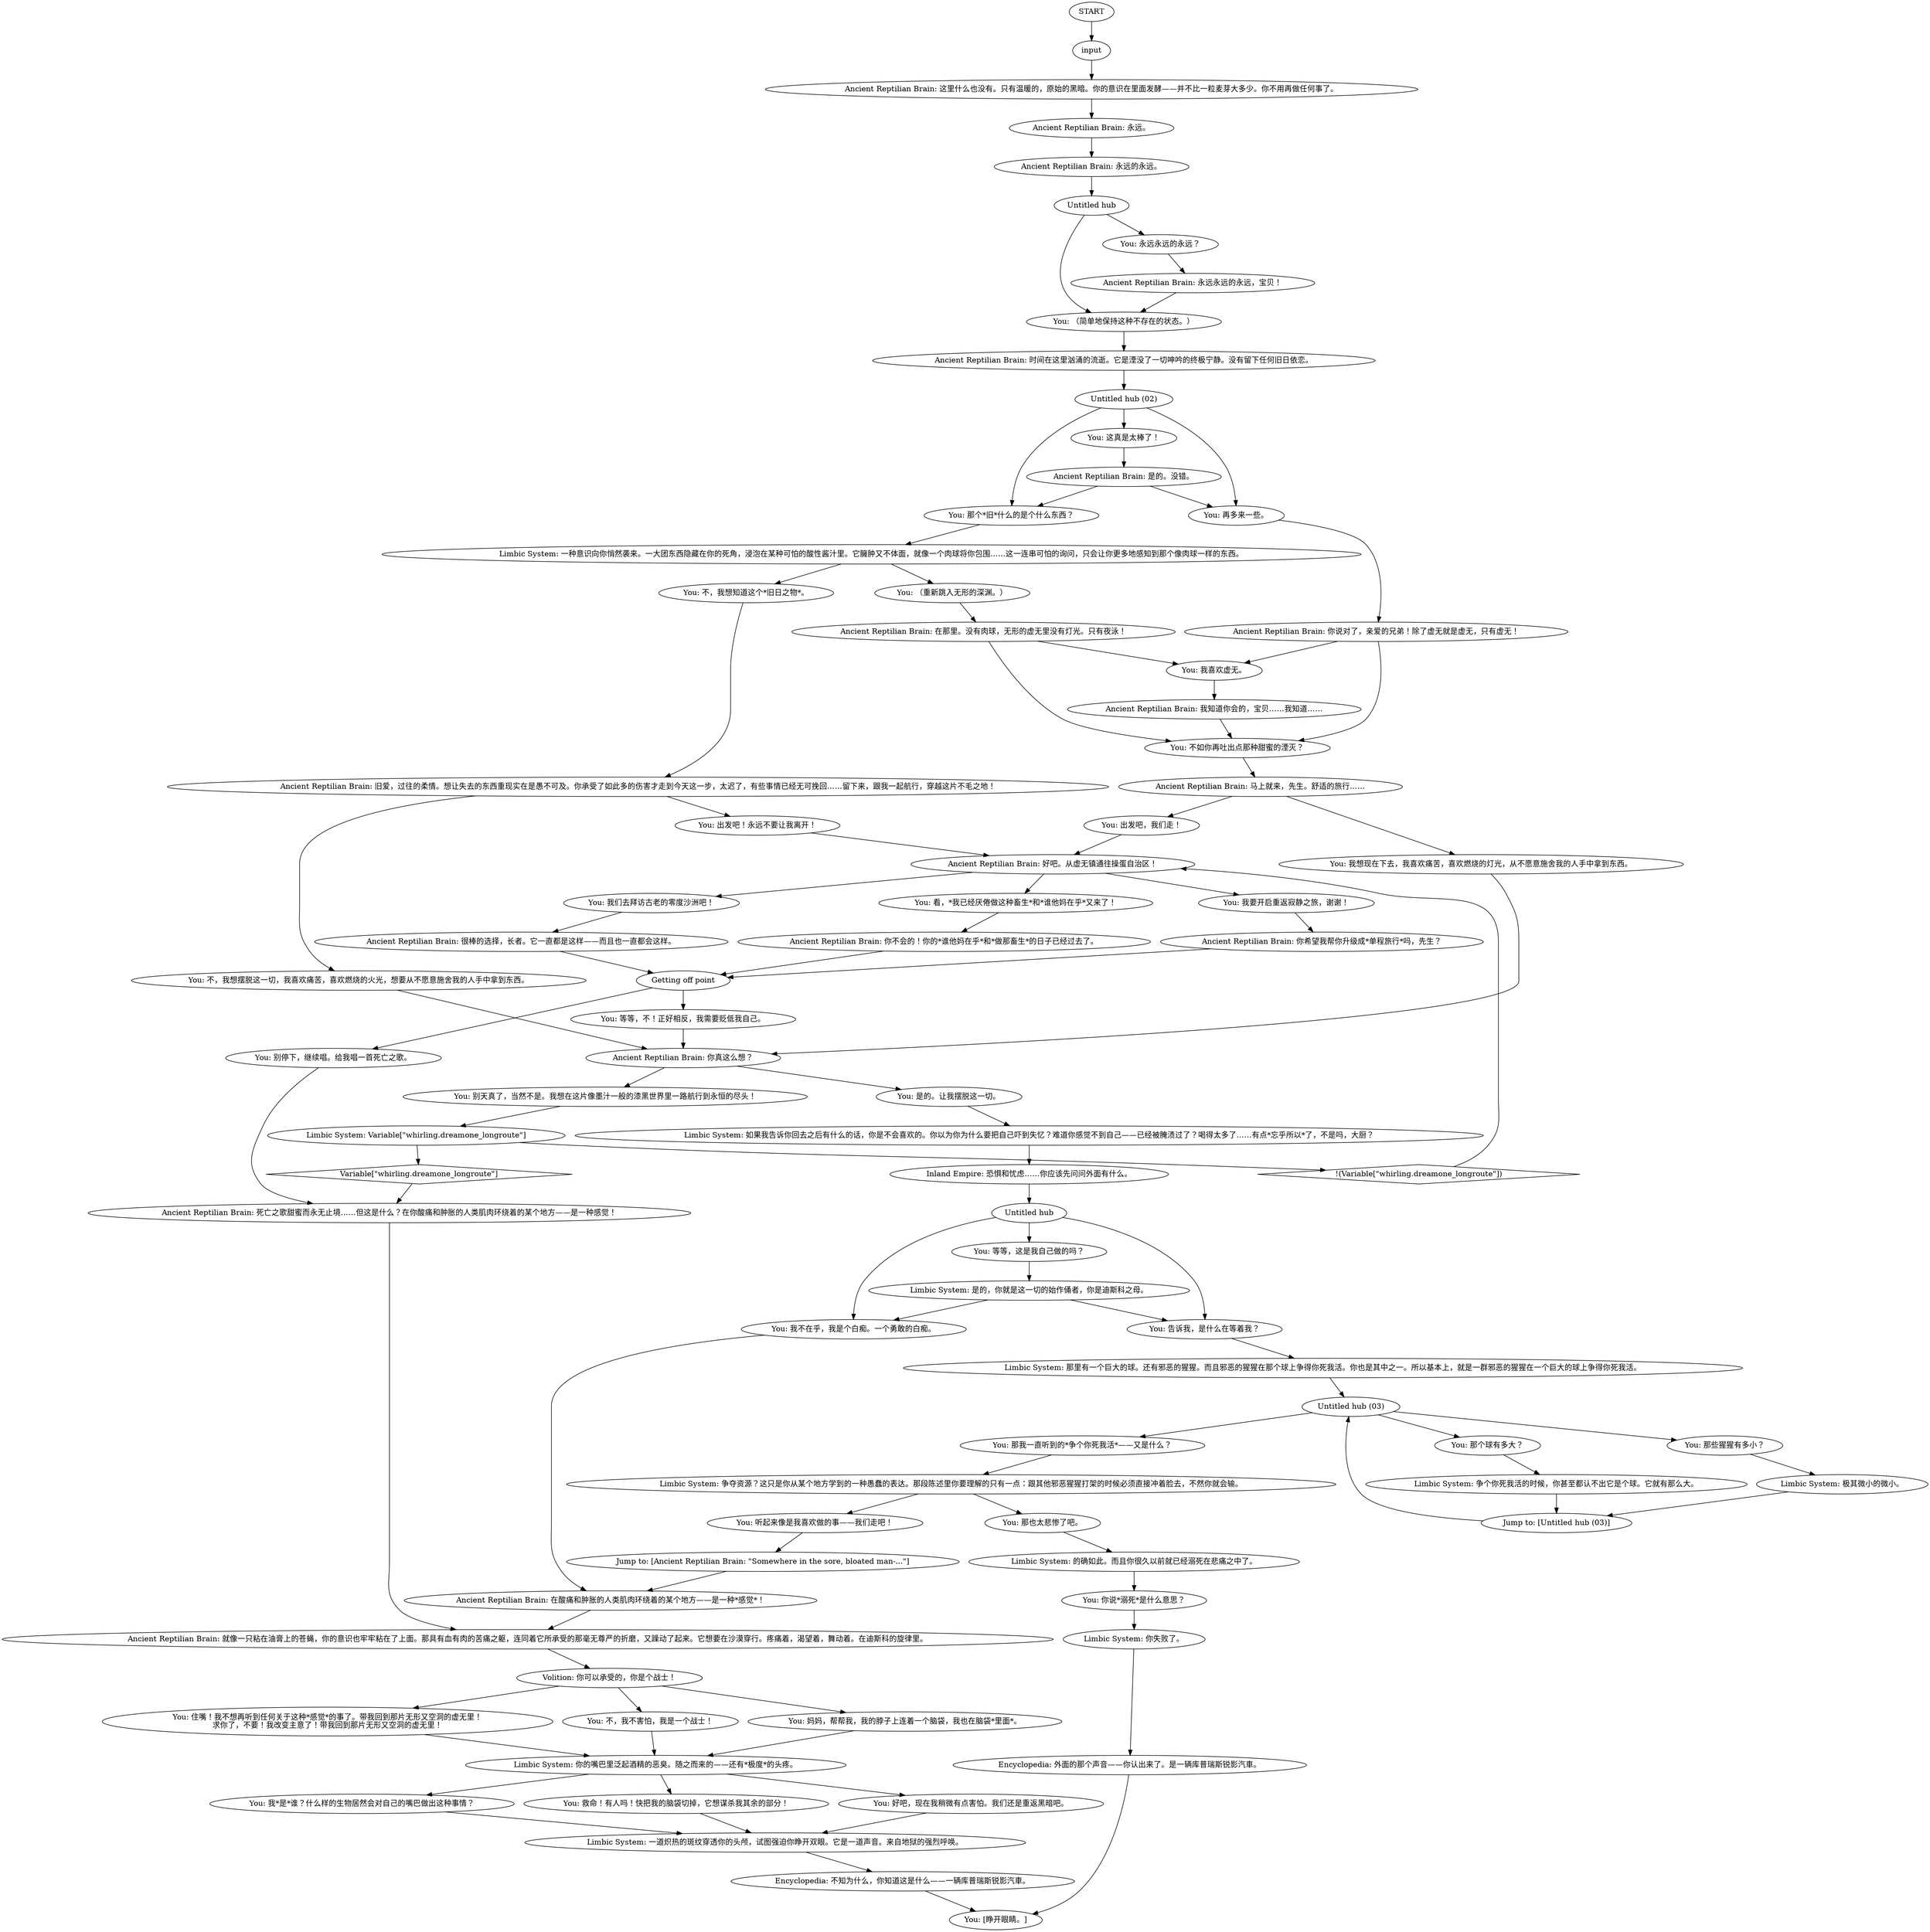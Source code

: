 # WHIRLING / DREAM1
# Adrift in an alcohol induced oblivion, the faculties of your mind speak to you.
# ==================================================
digraph G {
	  0 [label="START"];
	  1 [label="input"];
	  2 [label="You: 看，*我已经厌倦做这种畜生*和*谁他妈在乎*又来了！"];
	  3 [label="Ancient Reptilian Brain: 时间在这里汹涌的流逝。它是湮没了一切呻吟的终极宁静。没有留下任何旧日依恋。"];
	  4 [label="You: 我喜欢虚无。"];
	  5 [label="You: 听起来像是我喜欢做的事——我们走吧！"];
	  6 [label="Limbic System: 你失败了。"];
	  7 [label="You: 我想现在下去，我喜欢痛苦，喜欢燃烧的灯光，从不愿意施舍我的人手中拿到东西。"];
	  8 [label="You: 那个球有多大？"];
	  9 [label="You: 那我一直听到的*争个你死我活*——又是什么？"];
	  10 [label="Limbic System: 是的，你就是这一切的始作俑者，你是迪斯科之母。"];
	  11 [label="Inland Empire: 恐惧和忧虑……你应该先问问外面有什么。"];
	  12 [label="Ancient Reptilian Brain: 你说对了，亲爱的兄弟！除了虚无就是虚无，只有虚无！"];
	  13 [label="Limbic System: 那里有一个巨大的球。还有邪恶的猩猩。而且邪恶的猩猩在那个球上争得你死我活。你也是其中之一。所以基本上，就是一群邪恶的猩猩在一个巨大的球上争得你死我活。"];
	  14 [label="You: 我*是*谁？什么样的生物居然会对自己的嘴巴做出这种事情？"];
	  15 [label="Ancient Reptilian Brain: 就像一只粘在油膏上的苍蝇，你的意识也牢牢粘在了上面。那具有血有肉的苦痛之躯，连同着它所承受的那毫无尊严的折磨，又躁动了起来。它想要在沙漠穿行。疼痛着，渴望着，舞动着。在迪斯科的旋律里。"];
	  16 [label="You: 别天真了，当然不是。我想在这片像墨汁一般的漆黑世界里一路航行到永恒的尽头！"];
	  17 [label="Limbic System: 极其微小的微小。"];
	  18 [label="Getting off point"];
	  19 [label="Jump to: [Ancient Reptilian Brain: \"Somewhere in the sore, bloated man-...\"]"];
	  20 [label="You: 出发吧！永远不要让我离开！"];
	  21 [label="Untitled hub"];
	  22 [label="Jump to: [Untitled hub (03)]"];
	  23 [label="You: 不如你再吐出点那种甜蜜的湮灭？"];
	  24 [label="Ancient Reptilian Brain: 马上就来，先生。舒适的旅行……"];
	  25 [label="Limbic System: 一种意识向你悄然袭来。一大团东西隐藏在你的死角，浸泡在某种可怕的酸性酱汁里。它臃肿又不体面，就像一个肉球将你包围……这一连串可怕的询问，只会让你更多地感知到那个像肉球一样的东西。"];
	  26 [label="You: 住嘴！我不想再听到任何关于这种*感觉*的事了。带我回到那片无形又空洞的虚无里！\n求你了，不要！我改变主意了！带我回到那片无形又空洞的虚无里！"];
	  27 [label="You: 不，我想摆脱这一切，我喜欢痛苦，喜欢燃烧的火光，想要从不愿意施舍我的人手中拿到东西。"];
	  28 [label="You: 是的。让我摆脱这一切。"];
	  29 [label="You: 救命！有人吗！快把我的脑袋切掉，它想谋杀我其余的部分！"];
	  30 [label="Untitled hub"];
	  31 [label="You: （简单地保持这种不存在的状态。）"];
	  32 [label="Ancient Reptilian Brain: 我知道你会的，宝贝……我知道……"];
	  33 [label="Limbic System: 的确如此。而且你很久以前就已经溺死在悲痛之中了。"];
	  34 [label="Volition: 你可以承受的，你是个战士！"];
	  35 [label="Untitled hub (02)"];
	  36 [label="You: 这真是太棒了！"];
	  37 [label="Limbic System: 如果我告诉你回去之后有什么的话，你是不会喜欢的。你以为你为什么要把自己吓到失忆？难道你感觉不到自己——已经被腌渍过了？喝得太多了……有点*忘乎所以*了，不是吗，大厨？"];
	  38 [label="You: 不，我想知道这个*旧日之物*。"];
	  39 [label="Ancient Reptilian Brain: 永远。"];
	  40 [label="Ancient Reptilian Brain: 好吧。从虚无镇通往操蛋自治区！"];
	  41 [label="You: 不，我不害怕，我是一个战士！"];
	  42 [label="Limbic System: Variable[\"whirling.dreamone_longroute\"]"];
	  43 [label="Variable[\"whirling.dreamone_longroute\"]", shape=diamond];
	  44 [label="!(Variable[\"whirling.dreamone_longroute\"])", shape=diamond];
	  45 [label="Ancient Reptilian Brain: 这里什么也没有。只有温暖的，原始的黑暗。你的意识在里面发酵——并不比一粒麦芽大多少。你不用再做任何事了。"];
	  46 [label="You: 我要开启重返寂静之旅，谢谢！"];
	  47 [label="You: 告诉我，是什么在等着我？"];
	  48 [label="Ancient Reptilian Brain: 死亡之歌甜蜜而永无止境……但这是什么？在你酸痛和肿胀的人类肌肉环绕着的某个地方——是一种感觉！"];
	  49 [label="You: （重新跳入无形的深渊。）"];
	  50 [label="You: 我们去拜访古老的零度沙洲吧！"];
	  51 [label="You: 我不在乎，我是个白痴。一个勇敢的白痴。"];
	  52 [label="Limbic System: 争夺资源？这只是你从某个地方学到的一种愚蠢的表达。那段陈述里你要理解的只有一点：跟其他邪恶猩猩打架的时候必须直接冲着脸去，不然你就会输。"];
	  53 [label="You: 永远永远的永远？"];
	  54 [label="Ancient Reptilian Brain: 你真这么想？"];
	  55 [label="Ancient Reptilian Brain: 你不会的！你的*谁他妈在乎*和*做那畜生*的日子已经过去了。"];
	  56 [label="Ancient Reptilian Brain: 在那里。没有肉球，无形的虚无里没有灯光。只有夜泳！"];
	  57 [label="Encyclopedia: 不知为什么，你知道这是什么——一辆库普瑞斯锐影汽車。"];
	  58 [label="Limbic System: 争个你死我活的时候，你甚至都认不出它是个球。它就有那么大。"];
	  59 [label="You: 出发吧，我们走！"];
	  60 [label="You: 那些猩猩有多小？"];
	  61 [label="You: 那也太悲惨了吧。"];
	  62 [label="You: 那个*旧*什么的是个什么东西？"];
	  63 [label="You: 等等，这是我自己做的吗？"];
	  64 [label="Ancient Reptilian Brain: 旧爱，过往的柔情。想让失去的东西重现实在是愚不可及。你承受了如此多的伤害才走到今天这一步，太迟了，有些事情已经无可挽回……留下来，跟我一起航行，穿越这片不毛之地！"];
	  65 [label="You: 好吧，现在我稍微有点害怕。我们还是重返黑暗吧。"];
	  66 [label="You: 妈妈，帮帮我，我的脖子上连着一个脑袋，我也在脑袋*里面*。"];
	  67 [label="Encyclopedia: 外面的那个声音——你认出来了。是一辆库普瑞斯锐影汽車。"];
	  68 [label="You: 等等，不！正好相反，我需要贬低我自己。"];
	  69 [label="Ancient Reptilian Brain: 永远的永远。"];
	  70 [label="You: 你说*溺死*是什么意思？"];
	  71 [label="Limbic System: 一道炽热的斑纹穿透你的头颅，试图强迫你睁开双眼。它是一道声音。来自地狱的强烈呼唤。"];
	  72 [label="You: 再多来一些。"];
	  73 [label="Ancient Reptilian Brain: 在酸痛和肿胀的人类肌肉环绕着的某个地方——是一种*感觉*！"];
	  74 [label="You: [睁开眼睛。]"];
	  76 [label="Untitled hub (03)"];
	  77 [label="Ancient Reptilian Brain: 你希望我帮你升级成*单程旅行*吗，先生？"];
	  78 [label="You: 别停下，继续唱。给我唱一首死亡之歌。"];
	  79 [label="Limbic System: 你的嘴巴里泛起酒精的恶臭。随之而来的——还有*极度*的头疼。"];
	  80 [label="Ancient Reptilian Brain: 永远永远的永远，宝贝！"];
	  81 [label="Ancient Reptilian Brain: 是的。没错。"];
	  82 [label="Ancient Reptilian Brain: 很棒的选择，长者。它一直都是这样——而且也一直都会这样。"];
	  0 -> 1
	  1 -> 45
	  2 -> 55
	  3 -> 35
	  4 -> 32
	  5 -> 19
	  6 -> 67
	  7 -> 54
	  8 -> 58
	  9 -> 52
	  10 -> 51
	  10 -> 47
	  11 -> 30
	  12 -> 4
	  12 -> 23
	  13 -> 76
	  14 -> 71
	  15 -> 34
	  16 -> 42
	  17 -> 22
	  18 -> 68
	  18 -> 78
	  19 -> 73
	  20 -> 40
	  21 -> 53
	  21 -> 31
	  22 -> 76
	  23 -> 24
	  24 -> 59
	  24 -> 7
	  25 -> 49
	  25 -> 38
	  26 -> 79
	  27 -> 54
	  28 -> 37
	  29 -> 71
	  30 -> 51
	  30 -> 47
	  30 -> 63
	  31 -> 3
	  32 -> 23
	  33 -> 70
	  34 -> 41
	  34 -> 66
	  34 -> 26
	  35 -> 72
	  35 -> 36
	  35 -> 62
	  36 -> 81
	  37 -> 11
	  38 -> 64
	  39 -> 69
	  40 -> 50
	  40 -> 2
	  40 -> 46
	  41 -> 79
	  42 -> 43
	  42 -> 44
	  43 -> 48
	  44 -> 40
	  45 -> 39
	  46 -> 77
	  47 -> 13
	  48 -> 15
	  49 -> 56
	  50 -> 82
	  51 -> 73
	  52 -> 5
	  52 -> 61
	  53 -> 80
	  54 -> 16
	  54 -> 28
	  55 -> 18
	  56 -> 4
	  56 -> 23
	  57 -> 74
	  58 -> 22
	  59 -> 40
	  60 -> 17
	  61 -> 33
	  62 -> 25
	  63 -> 10
	  64 -> 27
	  64 -> 20
	  65 -> 71
	  66 -> 79
	  67 -> 74
	  68 -> 54
	  69 -> 21
	  70 -> 6
	  71 -> 57
	  72 -> 12
	  73 -> 15
	  76 -> 8
	  76 -> 9
	  76 -> 60
	  77 -> 18
	  78 -> 48
	  79 -> 65
	  79 -> 29
	  79 -> 14
	  80 -> 31
	  81 -> 72
	  81 -> 62
	  82 -> 18
}

